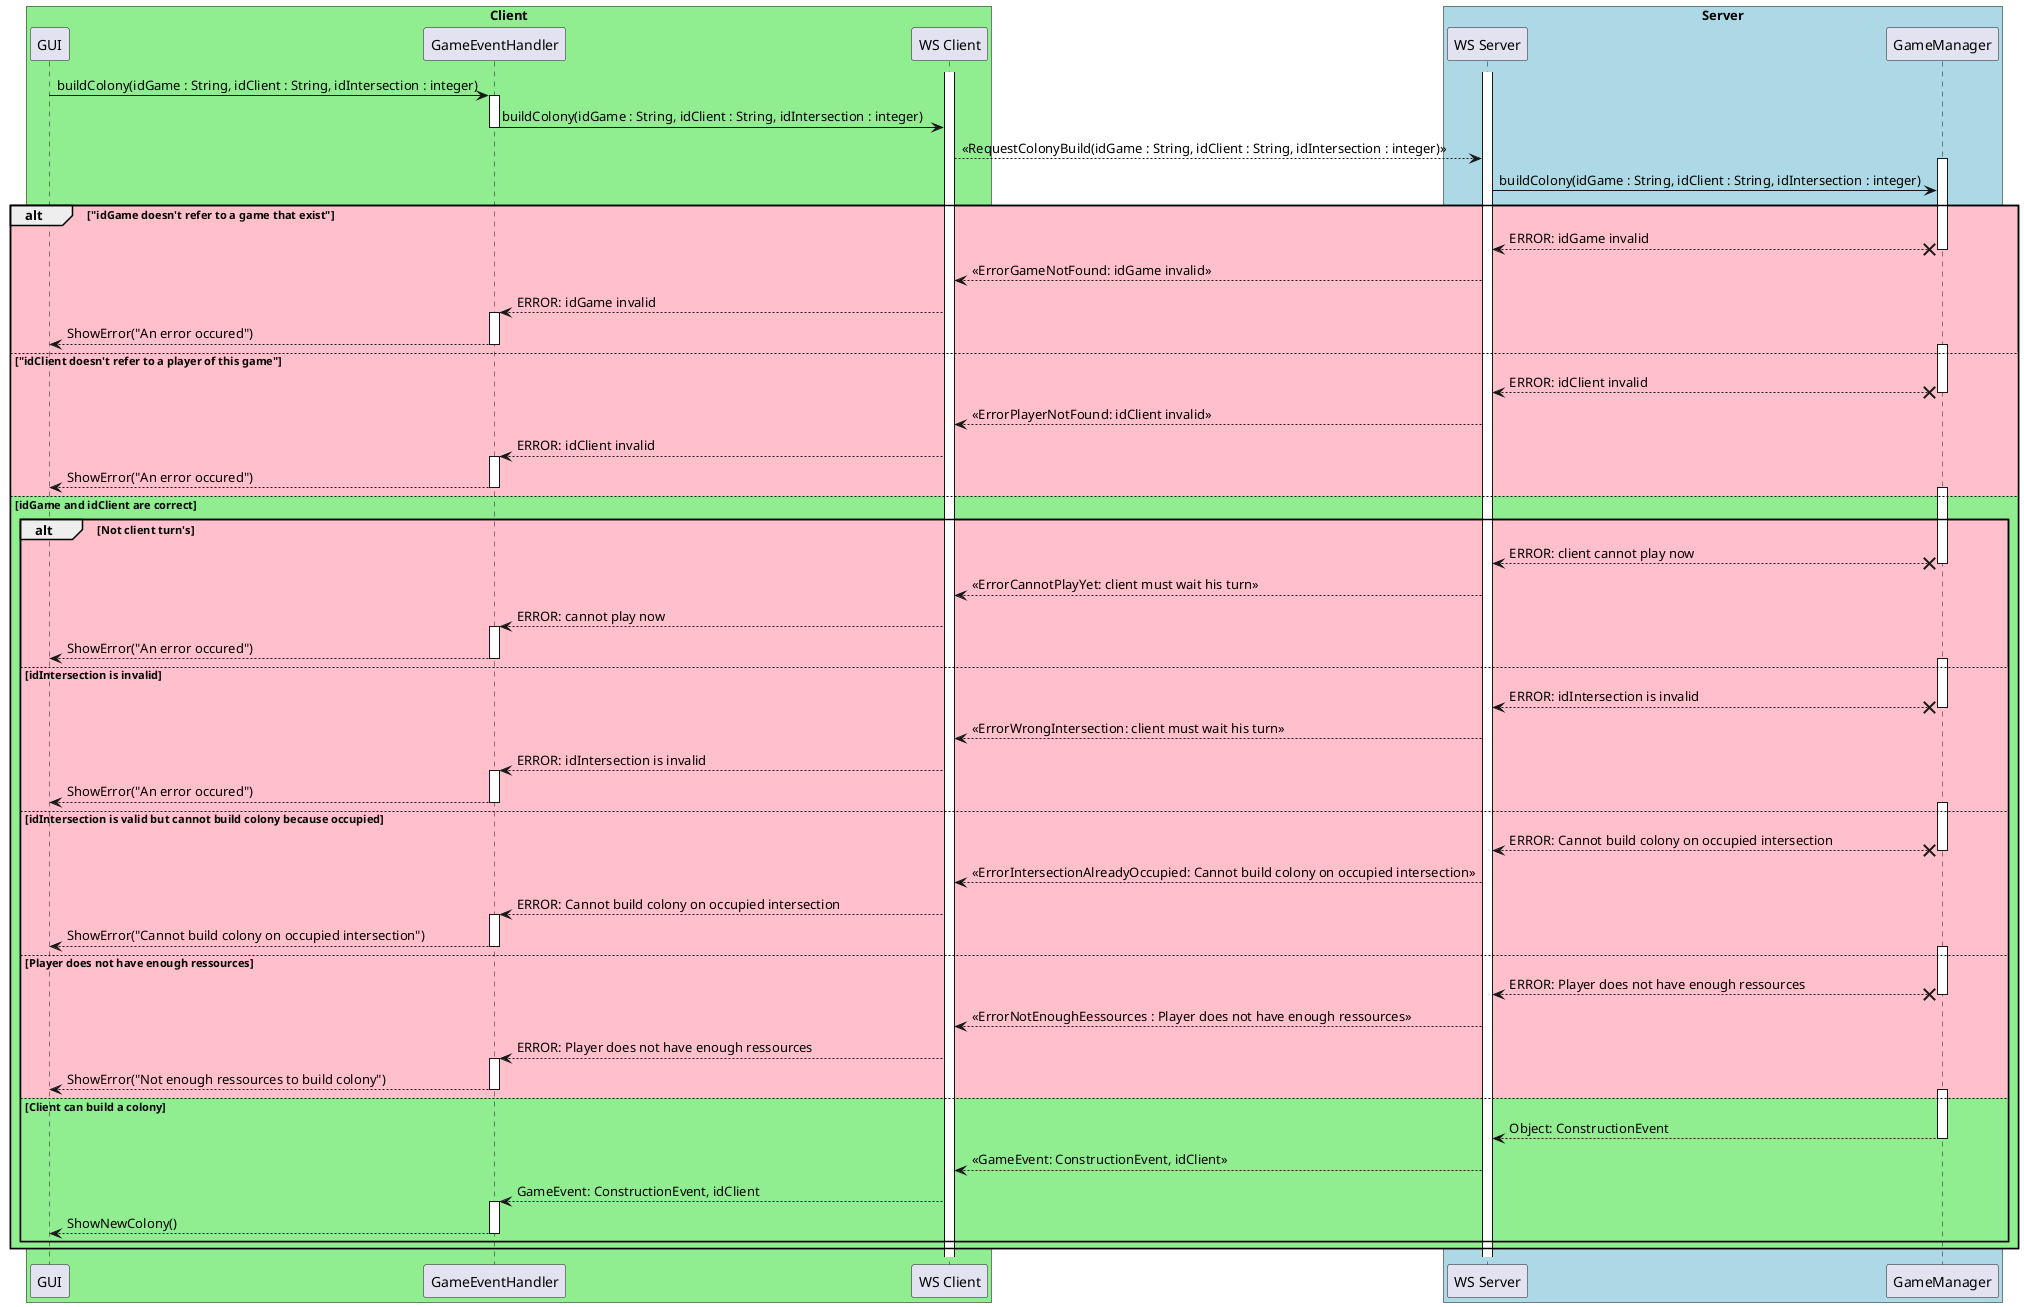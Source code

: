@startuml

box "Client" #LightGreen
  participant "GUI" as GUI
  participant "GameEventHandler" as GameEventHandler
  participant "WS Client" as WSClient
end box

box "Server" #LightBlue
  participant "WS Server" as WSServer
  participant "GameManager" as GameManager
end box

activate WSClient
activate WSServer

GUI -> GameEventHandler : buildColony(idGame : String, idClient : String, idIntersection : integer)
activate GameEventHandler

GameEventHandler -> WSClient : buildColony(idGame : String, idClient : String, idIntersection : integer)
deactivate GameEventHandler

WSClient --> WSServer : <<RequestColonyBuild(idGame : String, idClient : String, idIntersection : integer)>>

activate GameManager
WSServer -> GameManager : buildColony(idGame : String, idClient : String, idIntersection : integer)

alt #Pink "idGame doesn't refer to a game that exist"
  GameManager x--> WSServer : ERROR: idGame invalid
  deactivate GameManager
  
  WSServer --> WSClient : <<ErrorGameNotFound: idGame invalid>>

  WSClient --> GameEventHandler : ERROR: idGame invalid
  activate GameEventHandler

  GameEventHandler --> GUI : ShowError("An error occured")
  deactivate GameEventHandler

else #Pink "idClient doesn't refer to a player of this game"
  activate GameManager

  GameManager x--> WSServer : ERROR: idClient invalid
  deactivate GameManager
  
  WSServer --> WSClient : <<ErrorPlayerNotFound: idClient invalid>>

  WSClient --> GameEventHandler : ERROR: idClient invalid
  activate GameEventHandler

  GameEventHandler --> GUI : ShowError("An error occured")
  deactivate GameEventHandler

else #LightGreen idGame and idClient are correct
  
  alt #Pink Not client turn's

    activate GameManager

    GameManager x--> WSServer : ERROR: client cannot play now
    deactivate GameManager
    
    WSServer --> WSClient : <<ErrorCannotPlayYet: client must wait his turn>>
  
    WSClient --> GameEventHandler : ERROR: cannot play now
    activate GameEventHandler
  
    GameEventHandler --> GUI : ShowError("An error occured")
    deactivate GameEventHandler
    
  else #Pink idIntersection is invalid

    activate GameManager

    GameManager x--> WSServer : ERROR: idIntersection is invalid
    deactivate GameManager
    
    WSServer --> WSClient : <<ErrorWrongIntersection: client must wait his turn>>
  
    WSClient --> GameEventHandler : ERROR: idIntersection is invalid
    activate GameEventHandler
  
    GameEventHandler --> GUI : ShowError("An error occured")
    deactivate GameEventHandler
    
  else #Pink idIntersection is valid but cannot build colony because occupied

    activate GameManager

    GameManager x--> WSServer : ERROR: Cannot build colony on occupied intersection
    deactivate GameManager
    
    WSServer --> WSClient : <<ErrorIntersectionAlreadyOccupied: Cannot build colony on occupied intersection>>
  
    WSClient --> GameEventHandler : ERROR: Cannot build colony on occupied intersection
    activate GameEventHandler
  
    GameEventHandler --> GUI : ShowError("Cannot build colony on occupied intersection")
    deactivate GameEventHandler
    
    
  else #Pink Player does not have enough ressources 

    activate GameManager

    GameManager x--> WSServer : ERROR: Player does not have enough ressources 
    deactivate GameManager
    
    WSServer --> WSClient : <<ErrorNotEnoughEessources : Player does not have enough ressources >>
  
    WSClient --> GameEventHandler : ERROR: Player does not have enough ressources
    activate GameEventHandler
  
    GameEventHandler --> GUI : ShowError("Not enough ressources to build colony")
    deactivate GameEventHandler
    
  else #LightGreen Client can build a colony
    
    activate GameManager

    GameManager --> WSServer : Object: ConstructionEvent
    deactivate GameManager
    
    WSServer --> WSClient : <<GameEvent: ConstructionEvent, idClient>>
  
    WSClient --> GameEventHandler : GameEvent: ConstructionEvent, idClient
    activate GameEventHandler
  
    GameEventHandler --> GUI : ShowNewColony()
    deactivate GameEventHandler
    
  end
end

@enduml